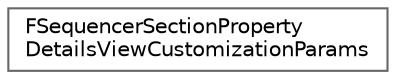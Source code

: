 digraph "Graphical Class Hierarchy"
{
 // INTERACTIVE_SVG=YES
 // LATEX_PDF_SIZE
  bgcolor="transparent";
  edge [fontname=Helvetica,fontsize=10,labelfontname=Helvetica,labelfontsize=10];
  node [fontname=Helvetica,fontsize=10,shape=box,height=0.2,width=0.4];
  rankdir="LR";
  Node0 [id="Node000000",label="FSequencerSectionProperty\lDetailsViewCustomizationParams",height=0.2,width=0.4,color="grey40", fillcolor="white", style="filled",URL="$d3/d05/structFSequencerSectionPropertyDetailsViewCustomizationParams.html",tooltip="Parameters for the callback used when a section wants to customize how its properties details context..."];
}
